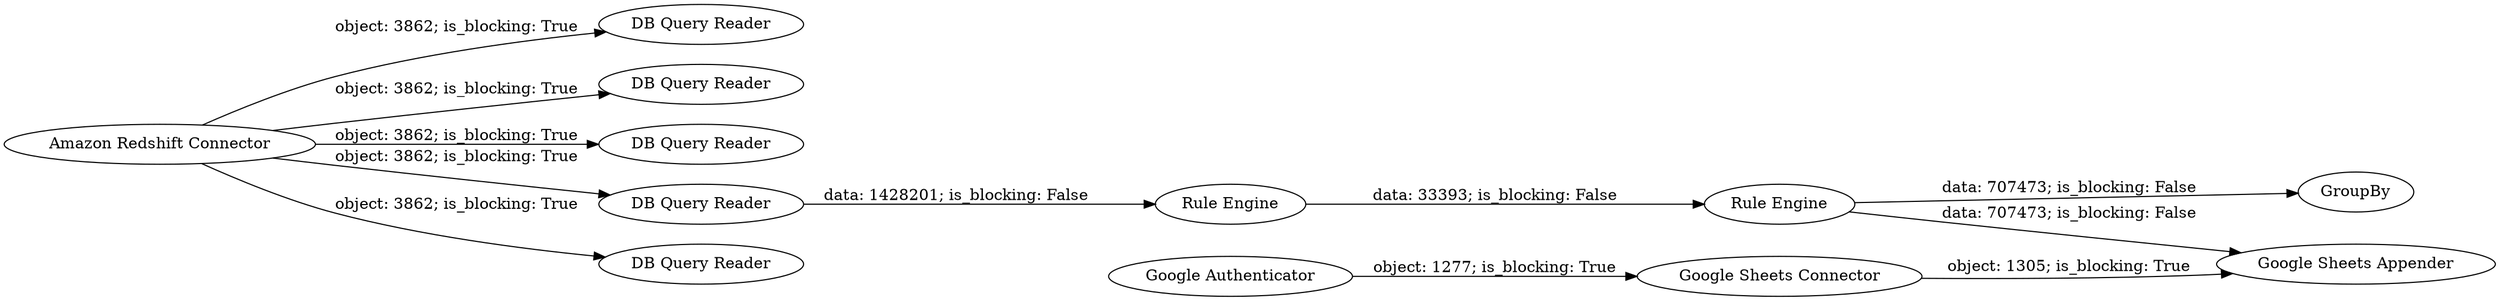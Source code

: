 digraph {
	"277992407478442350_68" [label="Google Sheets Connector"]
	"277992407478442350_13" [label="DB Query Reader"]
	"277992407478442350_71" [label="Rule Engine"]
	"277992407478442350_69" [label="Google Authenticator"]
	"277992407478442350_70" [label="Google Sheets Appender"]
	"277992407478442350_63" [label="DB Query Reader"]
	"277992407478442350_57" [label="DB Query Reader"]
	"277992407478442350_64" [label="DB Query Reader"]
	"277992407478442350_66" [label="Rule Engine"]
	"277992407478442350_6" [label="DB Query Reader"]
	"277992407478442350_67" [label=GroupBy]
	"277992407478442350_5" [label="Amazon Redshift Connector"]
	"277992407478442350_66" -> "277992407478442350_71" [label="data: 33393; is_blocking: False"]
	"277992407478442350_5" -> "277992407478442350_6" [label="object: 3862; is_blocking: True"]
	"277992407478442350_5" -> "277992407478442350_13" [label="object: 3862; is_blocking: True"]
	"277992407478442350_5" -> "277992407478442350_64" [label="object: 3862; is_blocking: True"]
	"277992407478442350_5" -> "277992407478442350_57" [label="object: 3862; is_blocking: True"]
	"277992407478442350_69" -> "277992407478442350_68" [label="object: 1277; is_blocking: True"]
	"277992407478442350_68" -> "277992407478442350_70" [label="object: 1305; is_blocking: True"]
	"277992407478442350_71" -> "277992407478442350_70" [label="data: 707473; is_blocking: False"]
	"277992407478442350_5" -> "277992407478442350_63" [label="object: 3862; is_blocking: True"]
	"277992407478442350_64" -> "277992407478442350_66" [label="data: 1428201; is_blocking: False"]
	"277992407478442350_71" -> "277992407478442350_67" [label="data: 707473; is_blocking: False"]
	rankdir=LR
}
